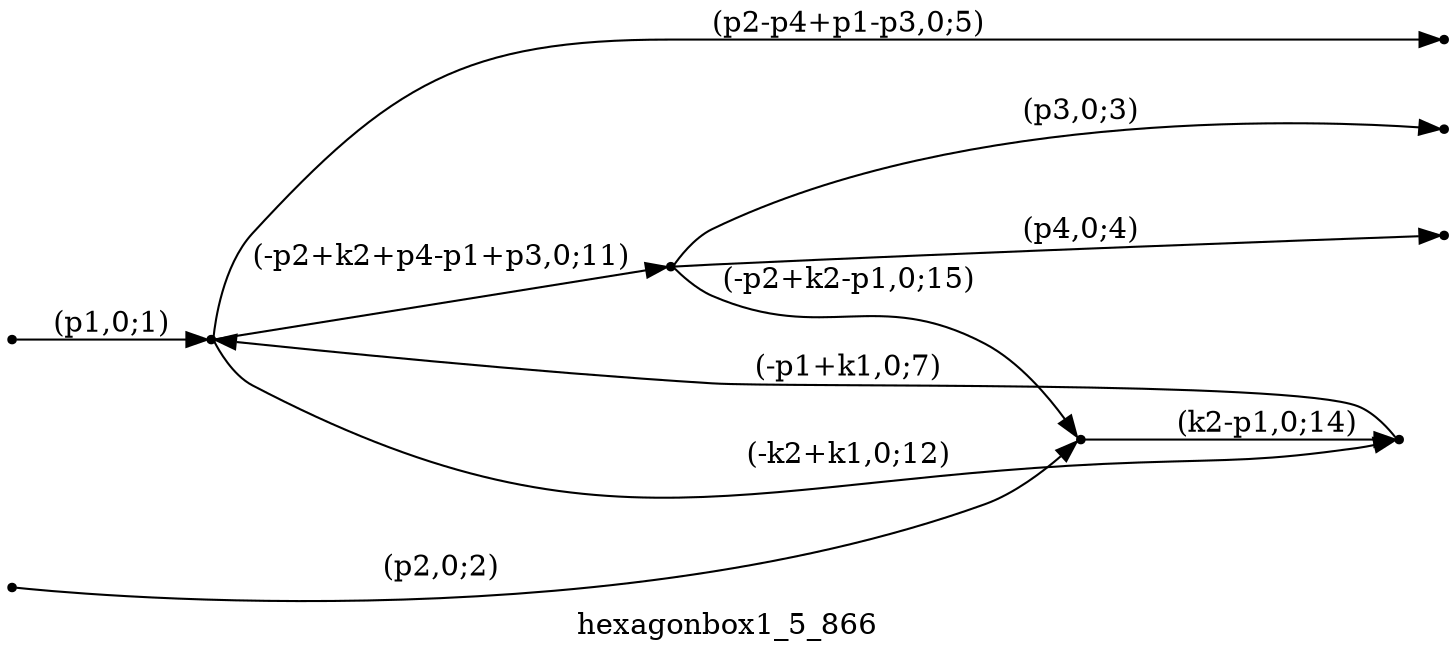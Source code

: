 digraph hexagonbox1_5_866 {
  label="hexagonbox1_5_866";
  rankdir="LR";
  subgraph edges {
    -1 -> 2 [label="(p1,0;1)"];
    -2 -> 4 [label="(p2,0;2)"];
    3 -> -3 [label="(p3,0;3)"];
    3 -> -4 [label="(p4,0;4)"];
    2 -> -5 [label="(p2-p4+p1-p3,0;5)"];
    1 -> 2 [label="(-p1+k1,0;7)"];
    2 -> 3 [label="(-p2+k2+p4-p1+p3,0;11)"];
    2 -> 1 [label="(-k2+k1,0;12)"];
    4 -> 1 [label="(k2-p1,0;14)"];
    3 -> 4 [label="(-p2+k2-p1,0;15)"];
  }
  subgraph incoming { rank="source"; -1; -2; }
  subgraph outgoing { rank="sink"; -3; -4; -5; }
-5 [shape=point];
-4 [shape=point];
-3 [shape=point];
-2 [shape=point];
-1 [shape=point];
1 [shape=point];
2 [shape=point];
3 [shape=point];
4 [shape=point];
}

